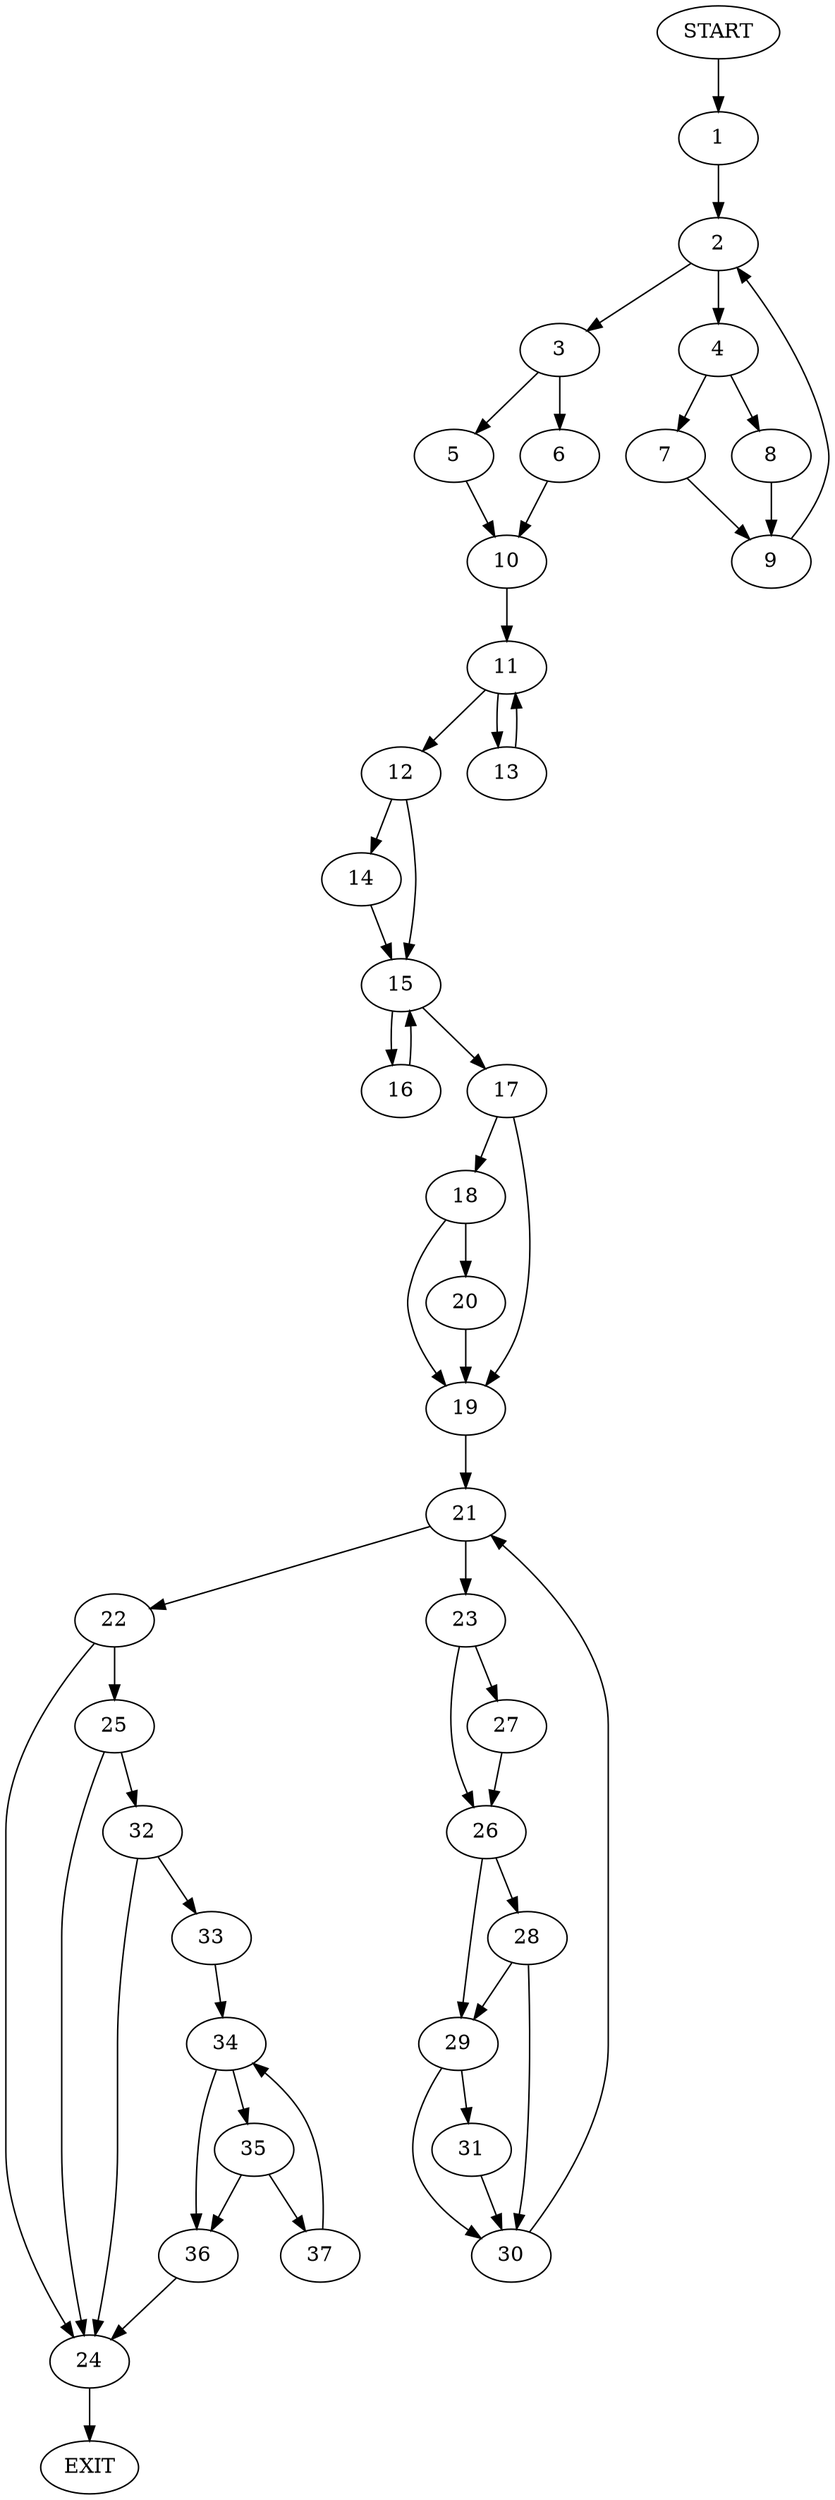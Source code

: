 digraph {
0 [label="START"]
38 [label="EXIT"]
0 -> 1
1 -> 2
2 -> 3
2 -> 4
3 -> 5
3 -> 6
4 -> 7
4 -> 8
8 -> 9
7 -> 9
9 -> 2
5 -> 10
6 -> 10
10 -> 11
11 -> 12
11 -> 13
13 -> 11
12 -> 14
12 -> 15
14 -> 15
15 -> 16
15 -> 17
17 -> 18
17 -> 19
16 -> 15
18 -> 20
18 -> 19
19 -> 21
20 -> 19
21 -> 22
21 -> 23
22 -> 24
22 -> 25
23 -> 26
23 -> 27
27 -> 26
26 -> 28
26 -> 29
29 -> 30
29 -> 31
28 -> 30
28 -> 29
30 -> 21
31 -> 30
24 -> 38
25 -> 32
25 -> 24
32 -> 33
32 -> 24
33 -> 34
34 -> 35
34 -> 36
36 -> 24
35 -> 37
35 -> 36
37 -> 34
}
